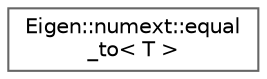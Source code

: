 digraph "Graphical Class Hierarchy"
{
 // LATEX_PDF_SIZE
  bgcolor="transparent";
  edge [fontname=Helvetica,fontsize=10,labelfontname=Helvetica,labelfontsize=10];
  node [fontname=Helvetica,fontsize=10,shape=box,height=0.2,width=0.4];
  rankdir="LR";
  Node0 [id="Node000000",label="Eigen::numext::equal\l_to\< T \>",height=0.2,width=0.4,color="grey40", fillcolor="white", style="filled",URL="$structEigen_1_1numext_1_1equal__to.html",tooltip=" "];
}
